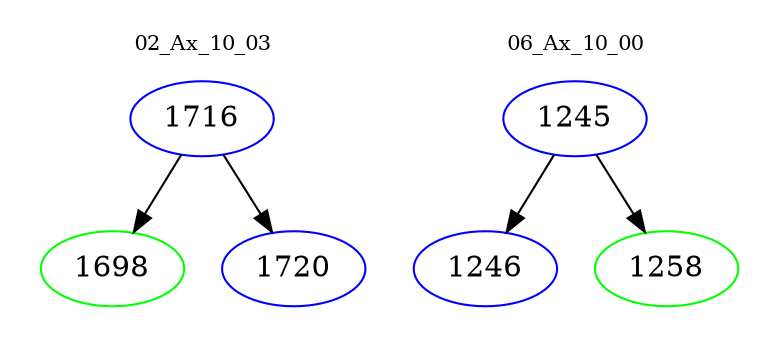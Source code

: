 digraph{
subgraph cluster_0 {
color = white
label = "02_Ax_10_03";
fontsize=10;
T0_1716 [label="1716", color="blue"]
T0_1716 -> T0_1698 [color="black"]
T0_1698 [label="1698", color="green"]
T0_1716 -> T0_1720 [color="black"]
T0_1720 [label="1720", color="blue"]
}
subgraph cluster_1 {
color = white
label = "06_Ax_10_00";
fontsize=10;
T1_1245 [label="1245", color="blue"]
T1_1245 -> T1_1246 [color="black"]
T1_1246 [label="1246", color="blue"]
T1_1245 -> T1_1258 [color="black"]
T1_1258 [label="1258", color="green"]
}
}
